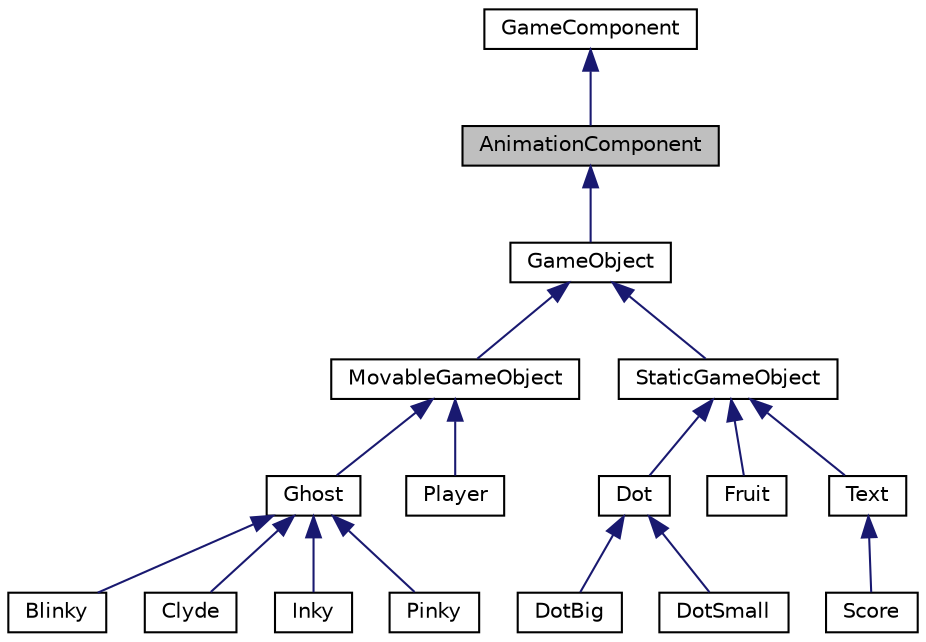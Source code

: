 digraph "AnimationComponent"
{
 // LATEX_PDF_SIZE
  edge [fontname="Helvetica",fontsize="10",labelfontname="Helvetica",labelfontsize="10"];
  node [fontname="Helvetica",fontsize="10",shape=record];
  Node1 [label="AnimationComponent",height=0.2,width=0.4,color="black", fillcolor="grey75", style="filled", fontcolor="black",tooltip="The model for the animation component, which is responsible for handling the animation of sprites and..."];
  Node2 -> Node1 [dir="back",color="midnightblue",fontsize="10",style="solid"];
  Node2 [label="GameComponent",height=0.2,width=0.4,color="black", fillcolor="white", style="filled",URL="$classGameComponent.html",tooltip=" "];
  Node1 -> Node3 [dir="back",color="midnightblue",fontsize="10",style="solid"];
  Node3 [label="GameObject",height=0.2,width=0.4,color="black", fillcolor="white", style="filled",URL="$classGameObject.html",tooltip=" "];
  Node3 -> Node4 [dir="back",color="midnightblue",fontsize="10",style="solid"];
  Node4 [label="MovableGameObject",height=0.2,width=0.4,color="black", fillcolor="white", style="filled",URL="$classMovableGameObject.html",tooltip=" "];
  Node4 -> Node5 [dir="back",color="midnightblue",fontsize="10",style="solid"];
  Node5 [label="Ghost",height=0.2,width=0.4,color="black", fillcolor="white", style="filled",URL="$classGhost.html",tooltip=" "];
  Node5 -> Node6 [dir="back",color="midnightblue",fontsize="10",style="solid"];
  Node6 [label="Blinky",height=0.2,width=0.4,color="black", fillcolor="white", style="filled",URL="$classBlinky.html",tooltip=" "];
  Node5 -> Node7 [dir="back",color="midnightblue",fontsize="10",style="solid"];
  Node7 [label="Clyde",height=0.2,width=0.4,color="black", fillcolor="white", style="filled",URL="$classClyde.html",tooltip=" "];
  Node5 -> Node8 [dir="back",color="midnightblue",fontsize="10",style="solid"];
  Node8 [label="Inky",height=0.2,width=0.4,color="black", fillcolor="white", style="filled",URL="$classInky.html",tooltip=" "];
  Node5 -> Node9 [dir="back",color="midnightblue",fontsize="10",style="solid"];
  Node9 [label="Pinky",height=0.2,width=0.4,color="black", fillcolor="white", style="filled",URL="$classPinky.html",tooltip=" "];
  Node4 -> Node10 [dir="back",color="midnightblue",fontsize="10",style="solid"];
  Node10 [label="Player",height=0.2,width=0.4,color="black", fillcolor="white", style="filled",URL="$classPlayer.html",tooltip=" "];
  Node3 -> Node11 [dir="back",color="midnightblue",fontsize="10",style="solid"];
  Node11 [label="StaticGameObject",height=0.2,width=0.4,color="black", fillcolor="white", style="filled",URL="$classStaticGameObject.html",tooltip=" "];
  Node11 -> Node12 [dir="back",color="midnightblue",fontsize="10",style="solid"];
  Node12 [label="Dot",height=0.2,width=0.4,color="black", fillcolor="white", style="filled",URL="$classDot.html",tooltip=" "];
  Node12 -> Node13 [dir="back",color="midnightblue",fontsize="10",style="solid"];
  Node13 [label="DotBig",height=0.2,width=0.4,color="black", fillcolor="white", style="filled",URL="$classDotBig.html",tooltip=" "];
  Node12 -> Node14 [dir="back",color="midnightblue",fontsize="10",style="solid"];
  Node14 [label="DotSmall",height=0.2,width=0.4,color="black", fillcolor="white", style="filled",URL="$classDotSmall.html",tooltip=" "];
  Node11 -> Node15 [dir="back",color="midnightblue",fontsize="10",style="solid"];
  Node15 [label="Fruit",height=0.2,width=0.4,color="black", fillcolor="white", style="filled",URL="$classFruit.html",tooltip=" "];
  Node11 -> Node16 [dir="back",color="midnightblue",fontsize="10",style="solid"];
  Node16 [label="Text",height=0.2,width=0.4,color="black", fillcolor="white", style="filled",URL="$classText.html",tooltip=" "];
  Node16 -> Node17 [dir="back",color="midnightblue",fontsize="10",style="solid"];
  Node17 [label="Score",height=0.2,width=0.4,color="black", fillcolor="white", style="filled",URL="$classScore.html",tooltip=" "];
}

